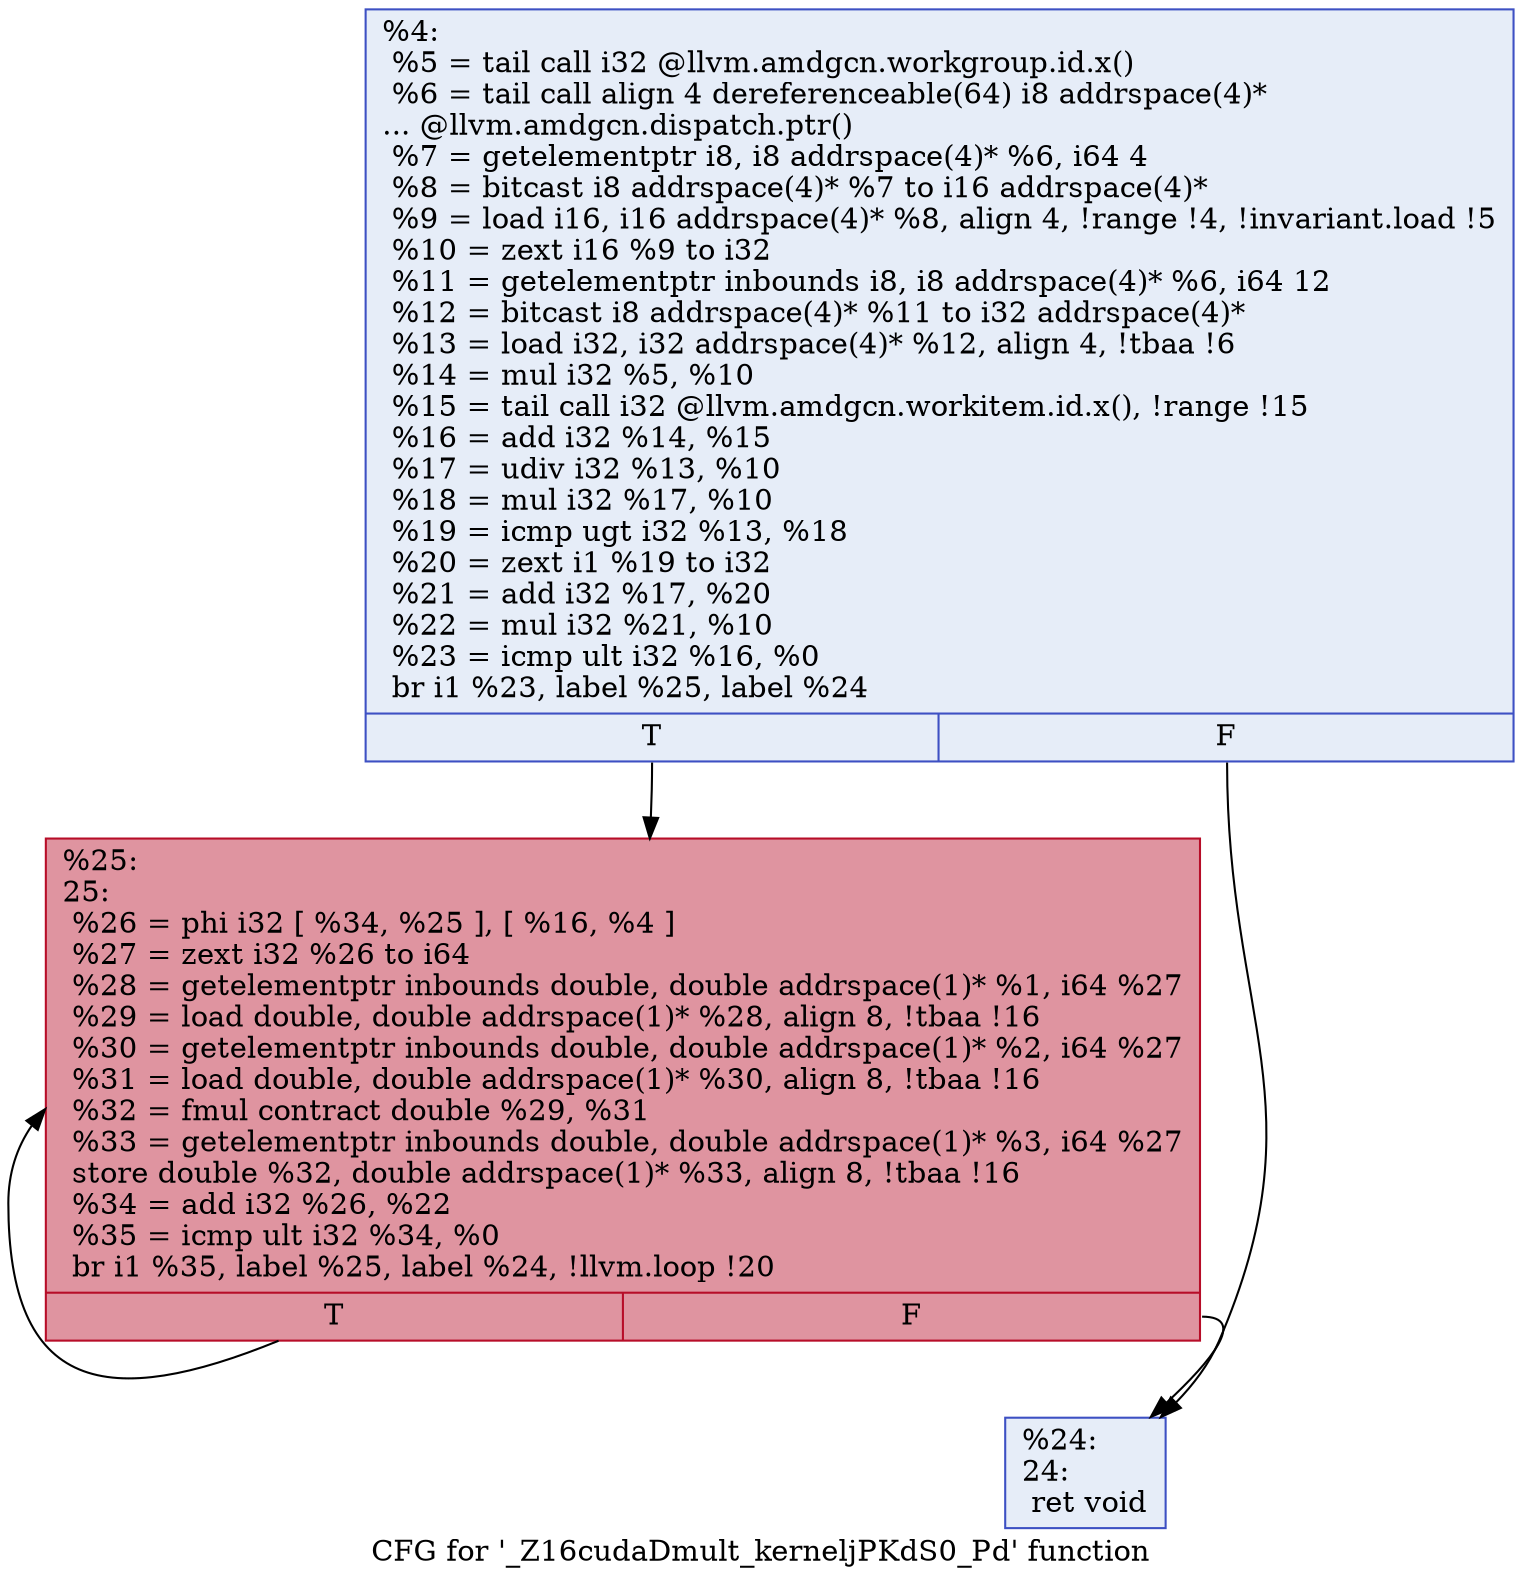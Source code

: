 digraph "CFG for '_Z16cudaDmult_kerneljPKdS0_Pd' function" {
	label="CFG for '_Z16cudaDmult_kerneljPKdS0_Pd' function";

	Node0x5eea4f0 [shape=record,color="#3d50c3ff", style=filled, fillcolor="#c7d7f070",label="{%4:\l  %5 = tail call i32 @llvm.amdgcn.workgroup.id.x()\l  %6 = tail call align 4 dereferenceable(64) i8 addrspace(4)*\l... @llvm.amdgcn.dispatch.ptr()\l  %7 = getelementptr i8, i8 addrspace(4)* %6, i64 4\l  %8 = bitcast i8 addrspace(4)* %7 to i16 addrspace(4)*\l  %9 = load i16, i16 addrspace(4)* %8, align 4, !range !4, !invariant.load !5\l  %10 = zext i16 %9 to i32\l  %11 = getelementptr inbounds i8, i8 addrspace(4)* %6, i64 12\l  %12 = bitcast i8 addrspace(4)* %11 to i32 addrspace(4)*\l  %13 = load i32, i32 addrspace(4)* %12, align 4, !tbaa !6\l  %14 = mul i32 %5, %10\l  %15 = tail call i32 @llvm.amdgcn.workitem.id.x(), !range !15\l  %16 = add i32 %14, %15\l  %17 = udiv i32 %13, %10\l  %18 = mul i32 %17, %10\l  %19 = icmp ugt i32 %13, %18\l  %20 = zext i1 %19 to i32\l  %21 = add i32 %17, %20\l  %22 = mul i32 %21, %10\l  %23 = icmp ult i32 %16, %0\l  br i1 %23, label %25, label %24\l|{<s0>T|<s1>F}}"];
	Node0x5eea4f0:s0 -> Node0x5eecab0;
	Node0x5eea4f0:s1 -> Node0x5eecb40;
	Node0x5eecb40 [shape=record,color="#3d50c3ff", style=filled, fillcolor="#c7d7f070",label="{%24:\l24:                                               \l  ret void\l}"];
	Node0x5eecab0 [shape=record,color="#b70d28ff", style=filled, fillcolor="#b70d2870",label="{%25:\l25:                                               \l  %26 = phi i32 [ %34, %25 ], [ %16, %4 ]\l  %27 = zext i32 %26 to i64\l  %28 = getelementptr inbounds double, double addrspace(1)* %1, i64 %27\l  %29 = load double, double addrspace(1)* %28, align 8, !tbaa !16\l  %30 = getelementptr inbounds double, double addrspace(1)* %2, i64 %27\l  %31 = load double, double addrspace(1)* %30, align 8, !tbaa !16\l  %32 = fmul contract double %29, %31\l  %33 = getelementptr inbounds double, double addrspace(1)* %3, i64 %27\l  store double %32, double addrspace(1)* %33, align 8, !tbaa !16\l  %34 = add i32 %26, %22\l  %35 = icmp ult i32 %34, %0\l  br i1 %35, label %25, label %24, !llvm.loop !20\l|{<s0>T|<s1>F}}"];
	Node0x5eecab0:s0 -> Node0x5eecab0;
	Node0x5eecab0:s1 -> Node0x5eecb40;
}
